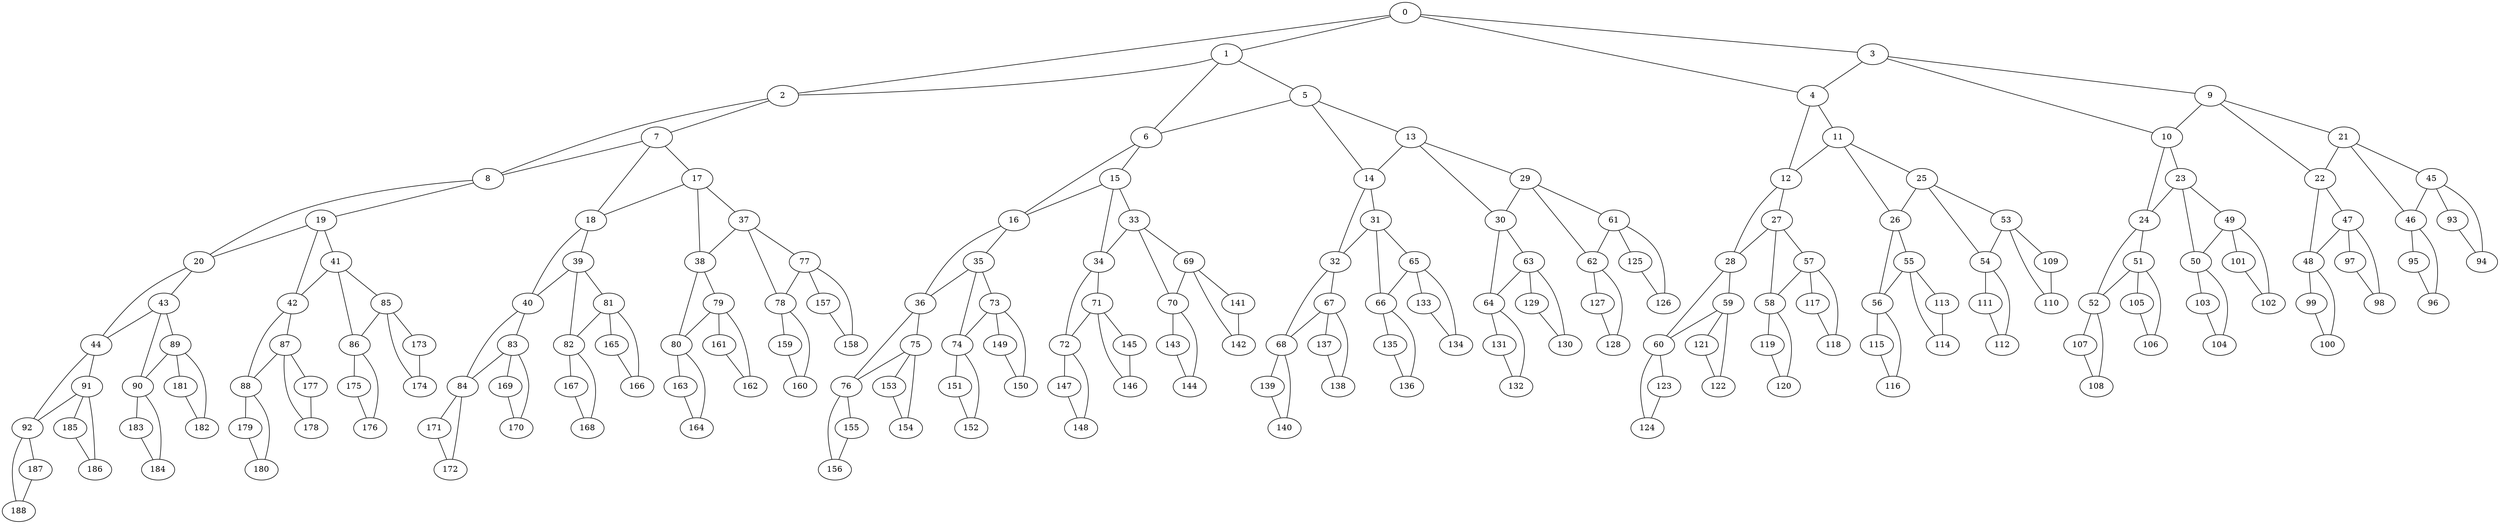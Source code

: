 graph G {
   8 -- 19
   8 -- 20
   64 -- 131
   64 -- 132
   0 -- 1
   0 -- 2
   0 -- 3
   0 -- 4
   1 -- 2
   1 -- 5
   1 -- 6
   2 -- 8
   2 -- 7
   3 -- 4
   3 -- 9
   3 -- 10
   4 -- 11
   4 -- 12
   5 -- 14
   5 -- 6
   5 -- 13
   6 -- 15
   6 -- 16
   7 -- 18
   7 -- 8
   7 -- 17
   9 -- 10
   9 -- 21
   9 -- 22
   10 -- 23
   10 -- 24
   11 -- 12
   11 -- 25
   11 -- 26
   12 -- 28
   12 -- 27
   13 -- 29
   13 -- 30
   13 -- 14
   14 -- 31
   14 -- 32
   15 -- 16
   15 -- 33
   15 -- 34
   16 -- 35
   16 -- 36
   17 -- 18
   17 -- 37
   17 -- 38
   18 -- 39
   18 -- 40
   19 -- 20
   19 -- 41
   19 -- 42
   20 -- 43
   20 -- 44
   21 -- 46
   21 -- 22
   21 -- 45
   22 -- 47
   22 -- 48
   23 -- 50
   23 -- 24
   23 -- 49
   24 -- 51
   24 -- 52
   25 -- 26
   25 -- 53
   25 -- 54
   26 -- 55
   26 -- 56
   27 -- 28
   27 -- 57
   27 -- 58
   28 -- 60
   28 -- 59
   29 -- 61
   29 -- 62
   29 -- 30
   30 -- 63
   30 -- 64
   31 -- 32
   31 -- 65
   31 -- 66
   32 -- 67
   32 -- 68
   33 -- 34
   33 -- 69
   33 -- 70
   34 -- 71
   34 -- 72
   35 -- 36
   35 -- 73
   35 -- 74
   36 -- 75
   36 -- 76
   37 -- 78
   37 -- 38
   37 -- 77
   38 -- 79
   38 -- 80
   39 -- 82
   39 -- 40
   39 -- 81
   40 -- 83
   40 -- 84
   41 -- 42
   41 -- 85
   41 -- 86
   42 -- 87
   42 -- 88
   43 -- 44
   43 -- 89
   43 -- 90
   44 -- 92
   44 -- 91
   45 -- 93
   45 -- 94
   45 -- 46
   46 -- 95
   46 -- 96
   47 -- 48
   47 -- 97
   47 -- 98
   48 -- 99
   48 -- 100
   49 -- 50
   49 -- 101
   49 -- 102
   50 -- 103
   50 -- 104
   51 -- 52
   51 -- 105
   51 -- 106
   52 -- 107
   52 -- 108
   53 -- 110
   53 -- 54
   53 -- 109
   54 -- 111
   54 -- 112
   55 -- 114
   55 -- 56
   55 -- 113
   56 -- 115
   56 -- 116
   57 -- 58
   57 -- 117
   57 -- 118
   58 -- 119
   58 -- 120
   59 -- 60
   59 -- 121
   59 -- 122
   60 -- 124
   60 -- 123
   61 -- 125
   61 -- 126
   61 -- 62
   62 -- 127
   62 -- 128
   63 -- 64
   63 -- 129
   63 -- 130
   65 -- 66
   65 -- 133
   65 -- 134
   66 -- 135
   66 -- 136
   67 -- 68
   67 -- 137
   67 -- 138
   68 -- 139
   68 -- 140
   69 -- 142
   69 -- 70
   69 -- 141
   70 -- 143
   70 -- 144
   71 -- 146
   71 -- 72
   71 -- 145
   72 -- 147
   72 -- 148
   73 -- 74
   73 -- 149
   73 -- 150
   74 -- 151
   74 -- 152
   75 -- 76
   75 -- 153
   75 -- 154
   76 -- 156
   76 -- 155
   77 -- 157
   77 -- 158
   77 -- 78
   78 -- 159
   78 -- 160
   79 -- 80
   79 -- 161
   79 -- 162
   80 -- 163
   80 -- 164
   81 -- 82
   81 -- 165
   81 -- 166
   82 -- 167
   82 -- 168
   83 -- 84
   83 -- 169
   83 -- 170
   84 -- 171
   84 -- 172
   85 -- 174
   85 -- 86
   85 -- 173
   86 -- 175
   86 -- 176
   87 -- 178
   87 -- 88
   87 -- 177
   88 -- 179
   88 -- 180
   89 -- 90
   89 -- 181
   89 -- 182
   90 -- 183
   90 -- 184
   91 -- 92
   91 -- 185
   91 -- 186
   92 -- 188
   92 -- 187
   93 -- 94
   95 -- 96
   97 -- 98
   99 -- 100
   101 -- 102
   103 -- 104
   105 -- 106
   107 -- 108
   109 -- 110
   111 -- 112
   113 -- 114
   115 -- 116
   117 -- 118
   119 -- 120
   121 -- 122
   123 -- 124
   125 -- 126
   127 -- 128
   129 -- 130
   131 -- 132
   133 -- 134
   135 -- 136
   137 -- 138
   139 -- 140
   141 -- 142
   143 -- 144
   145 -- 146
   147 -- 148
   149 -- 150
   151 -- 152
   153 -- 154
   155 -- 156
   157 -- 158
   159 -- 160
   161 -- 162
   163 -- 164
   165 -- 166
   167 -- 168
   169 -- 170
   171 -- 172
   173 -- 174
   175 -- 176
   177 -- 178
   179 -- 180
   181 -- 182
   183 -- 184
   185 -- 186
   187 -- 188
}
